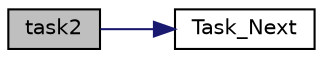 digraph "task2"
{
  edge [fontname="Helvetica",fontsize="10",labelfontname="Helvetica",labelfontsize="10"];
  node [fontname="Helvetica",fontsize="10",shape=record];
  rankdir="LR";
  Node1 [label="task2",height=0.2,width=0.4,color="black", fillcolor="grey75", style="filled", fontcolor="black"];
  Node1 -> Node2 [color="midnightblue",fontsize="10",style="solid",fontname="Helvetica"];
  Node2 [label="Task_Next",height=0.2,width=0.4,color="black", fillcolor="white", style="filled",URL="$os_8c.html#a5a9b72d0dadaea32fec8d4ff1c0eafa4",tooltip="The calling task gives up its share of the processor voluntarily. "];
}
